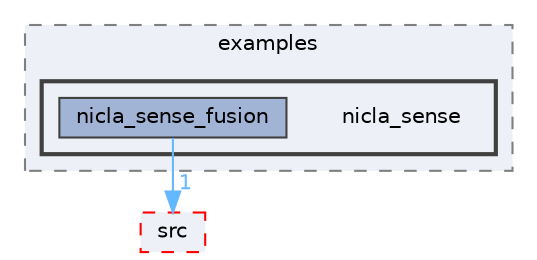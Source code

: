 digraph "Face_Access_inferencing/examples/nicla_sense"
{
 // LATEX_PDF_SIZE
  bgcolor="transparent";
  edge [fontname=Helvetica,fontsize=10,labelfontname=Helvetica,labelfontsize=10];
  node [fontname=Helvetica,fontsize=10,shape=box,height=0.2,width=0.4];
  compound=true
  subgraph clusterdir_fe62fcf3285c72a5f7cc694ebc0512b6 {
    graph [ bgcolor="#edf0f7", pencolor="grey50", label="examples", fontname=Helvetica,fontsize=10 style="filled,dashed", URL="dir_fe62fcf3285c72a5f7cc694ebc0512b6.html",tooltip=""]
  subgraph clusterdir_2d77b2e81373de263a6be103a31edfa2 {
    graph [ bgcolor="#edf0f7", pencolor="grey25", label="", fontname=Helvetica,fontsize=10 style="filled,bold", URL="dir_2d77b2e81373de263a6be103a31edfa2.html",tooltip=""]
    dir_2d77b2e81373de263a6be103a31edfa2 [shape=plaintext, label="nicla_sense"];
  dir_7763af05d7c386da84bfba9b1b313753 [label="nicla_sense_fusion", fillcolor="#a2b4d6", color="grey25", style="filled", URL="dir_7763af05d7c386da84bfba9b1b313753.html",tooltip=""];
  }
  }
  dir_a10e16a828caf535b3ccf4484f92e610 [label="src", fillcolor="#edf0f7", color="red", style="filled,dashed", URL="dir_a10e16a828caf535b3ccf4484f92e610.html",tooltip=""];
  dir_7763af05d7c386da84bfba9b1b313753->dir_a10e16a828caf535b3ccf4484f92e610 [headlabel="1", labeldistance=1.5 headhref="dir_000212_000302.html" href="dir_000212_000302.html" color="steelblue1" fontcolor="steelblue1"];
}
